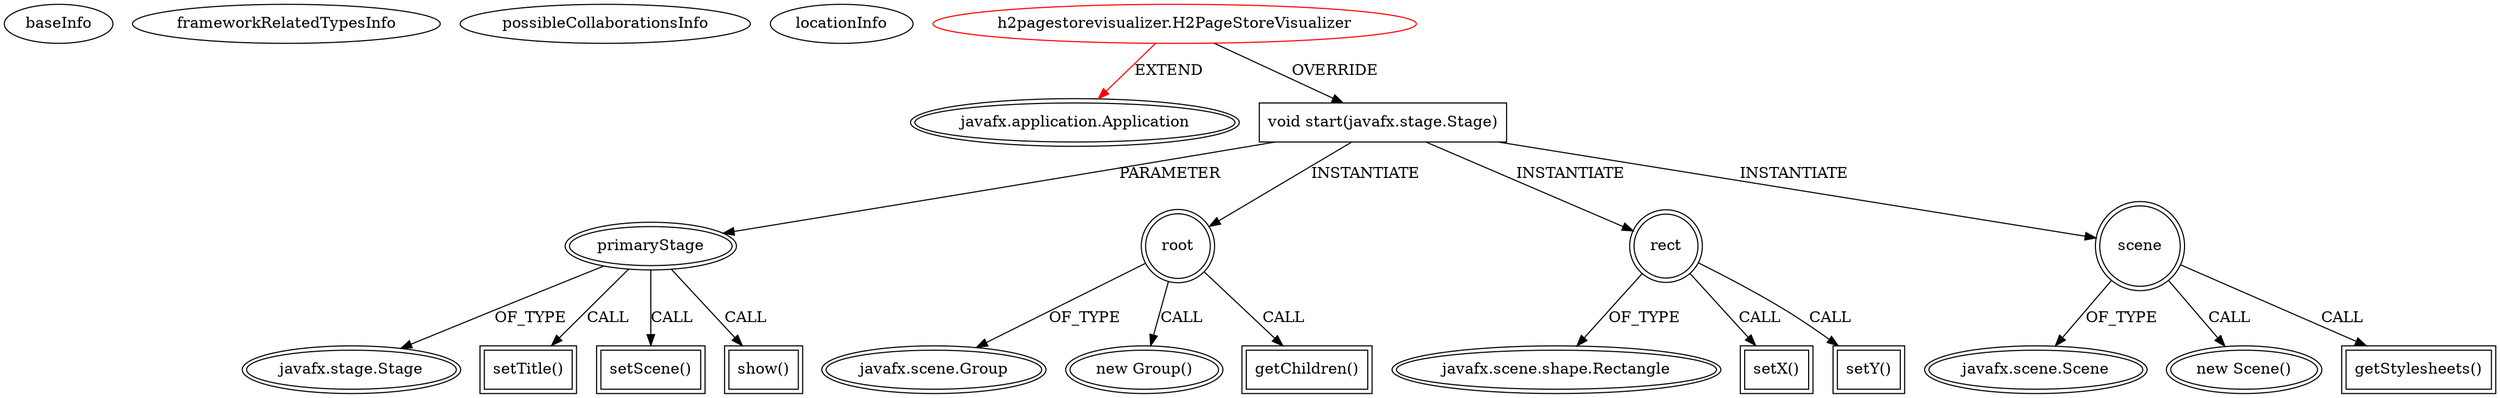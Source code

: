 digraph {
baseInfo[graphId=4901,category="extension_graph",isAnonymous=false,possibleRelation=false]
frameworkRelatedTypesInfo[0="javafx.application.Application"]
possibleCollaborationsInfo[]
locationInfo[projectName="ysobj-H2PageStoreVisualizer",filePath="/ysobj-H2PageStoreVisualizer/H2PageStoreVisualizer-master/src/h2pagestorevisualizer/H2PageStoreVisualizer.java",contextSignature="H2PageStoreVisualizer",graphId="4901"]
0[label="h2pagestorevisualizer.H2PageStoreVisualizer",vertexType="ROOT_CLIENT_CLASS_DECLARATION",isFrameworkType=false,color=red]
1[label="javafx.application.Application",vertexType="FRAMEWORK_CLASS_TYPE",isFrameworkType=true,peripheries=2]
2[label="void start(javafx.stage.Stage)",vertexType="OVERRIDING_METHOD_DECLARATION",isFrameworkType=false,shape=box]
3[label="primaryStage",vertexType="PARAMETER_DECLARATION",isFrameworkType=true,peripheries=2]
4[label="javafx.stage.Stage",vertexType="FRAMEWORK_CLASS_TYPE",isFrameworkType=true,peripheries=2]
6[label="root",vertexType="VARIABLE_EXPRESION",isFrameworkType=true,peripheries=2,shape=circle]
7[label="javafx.scene.Group",vertexType="FRAMEWORK_CLASS_TYPE",isFrameworkType=true,peripheries=2]
5[label="new Group()",vertexType="CONSTRUCTOR_CALL",isFrameworkType=true,peripheries=2]
8[label="rect",vertexType="VARIABLE_EXPRESION",isFrameworkType=true,peripheries=2,shape=circle]
10[label="javafx.scene.shape.Rectangle",vertexType="FRAMEWORK_CLASS_TYPE",isFrameworkType=true,peripheries=2]
9[label="setX()",vertexType="INSIDE_CALL",isFrameworkType=true,peripheries=2,shape=box]
12[label="setY()",vertexType="INSIDE_CALL",isFrameworkType=true,peripheries=2,shape=box]
14[label="getChildren()",vertexType="INSIDE_CALL",isFrameworkType=true,peripheries=2,shape=box]
16[label="scene",vertexType="VARIABLE_EXPRESION",isFrameworkType=true,peripheries=2,shape=circle]
17[label="javafx.scene.Scene",vertexType="FRAMEWORK_CLASS_TYPE",isFrameworkType=true,peripheries=2]
15[label="new Scene()",vertexType="CONSTRUCTOR_CALL",isFrameworkType=true,peripheries=2]
19[label="getStylesheets()",vertexType="INSIDE_CALL",isFrameworkType=true,peripheries=2,shape=box]
21[label="setTitle()",vertexType="INSIDE_CALL",isFrameworkType=true,peripheries=2,shape=box]
23[label="setScene()",vertexType="INSIDE_CALL",isFrameworkType=true,peripheries=2,shape=box]
25[label="show()",vertexType="INSIDE_CALL",isFrameworkType=true,peripheries=2,shape=box]
0->1[label="EXTEND",color=red]
0->2[label="OVERRIDE"]
3->4[label="OF_TYPE"]
2->3[label="PARAMETER"]
2->6[label="INSTANTIATE"]
6->7[label="OF_TYPE"]
6->5[label="CALL"]
2->8[label="INSTANTIATE"]
8->10[label="OF_TYPE"]
8->9[label="CALL"]
8->12[label="CALL"]
6->14[label="CALL"]
2->16[label="INSTANTIATE"]
16->17[label="OF_TYPE"]
16->15[label="CALL"]
16->19[label="CALL"]
3->21[label="CALL"]
3->23[label="CALL"]
3->25[label="CALL"]
}
